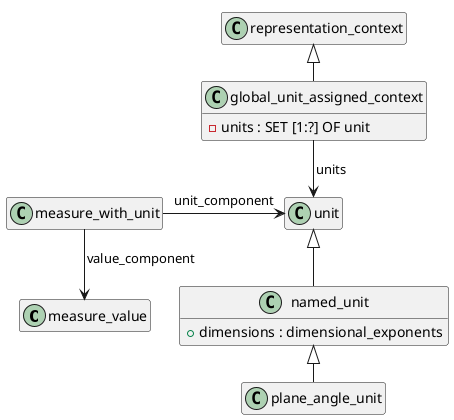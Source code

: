 @startuml
!pragma layout smetana
skinparam groupInheritance 2
hide empty members
top to bottom direction



class measure_value {
}

class unit {
}


class named_unit{
    +dimensions : dimensional_exponents
}

' Наследование от unit



' Сущности
class global_unit_assigned_context {
  -units : SET [1:?] OF unit
}

class measure_with_unit {
}

class plane_angle_unit{
}

' Наследование
global_unit_assigned_context -up-|> representation_context

plane_angle_unit -up-|> named_unit

named_unit -up-|> unit

' Ассоциации
global_unit_assigned_context --> unit : units
measure_with_unit -right-> unit : unit_component
measure_with_unit --> measure_value : value_component



@enduml